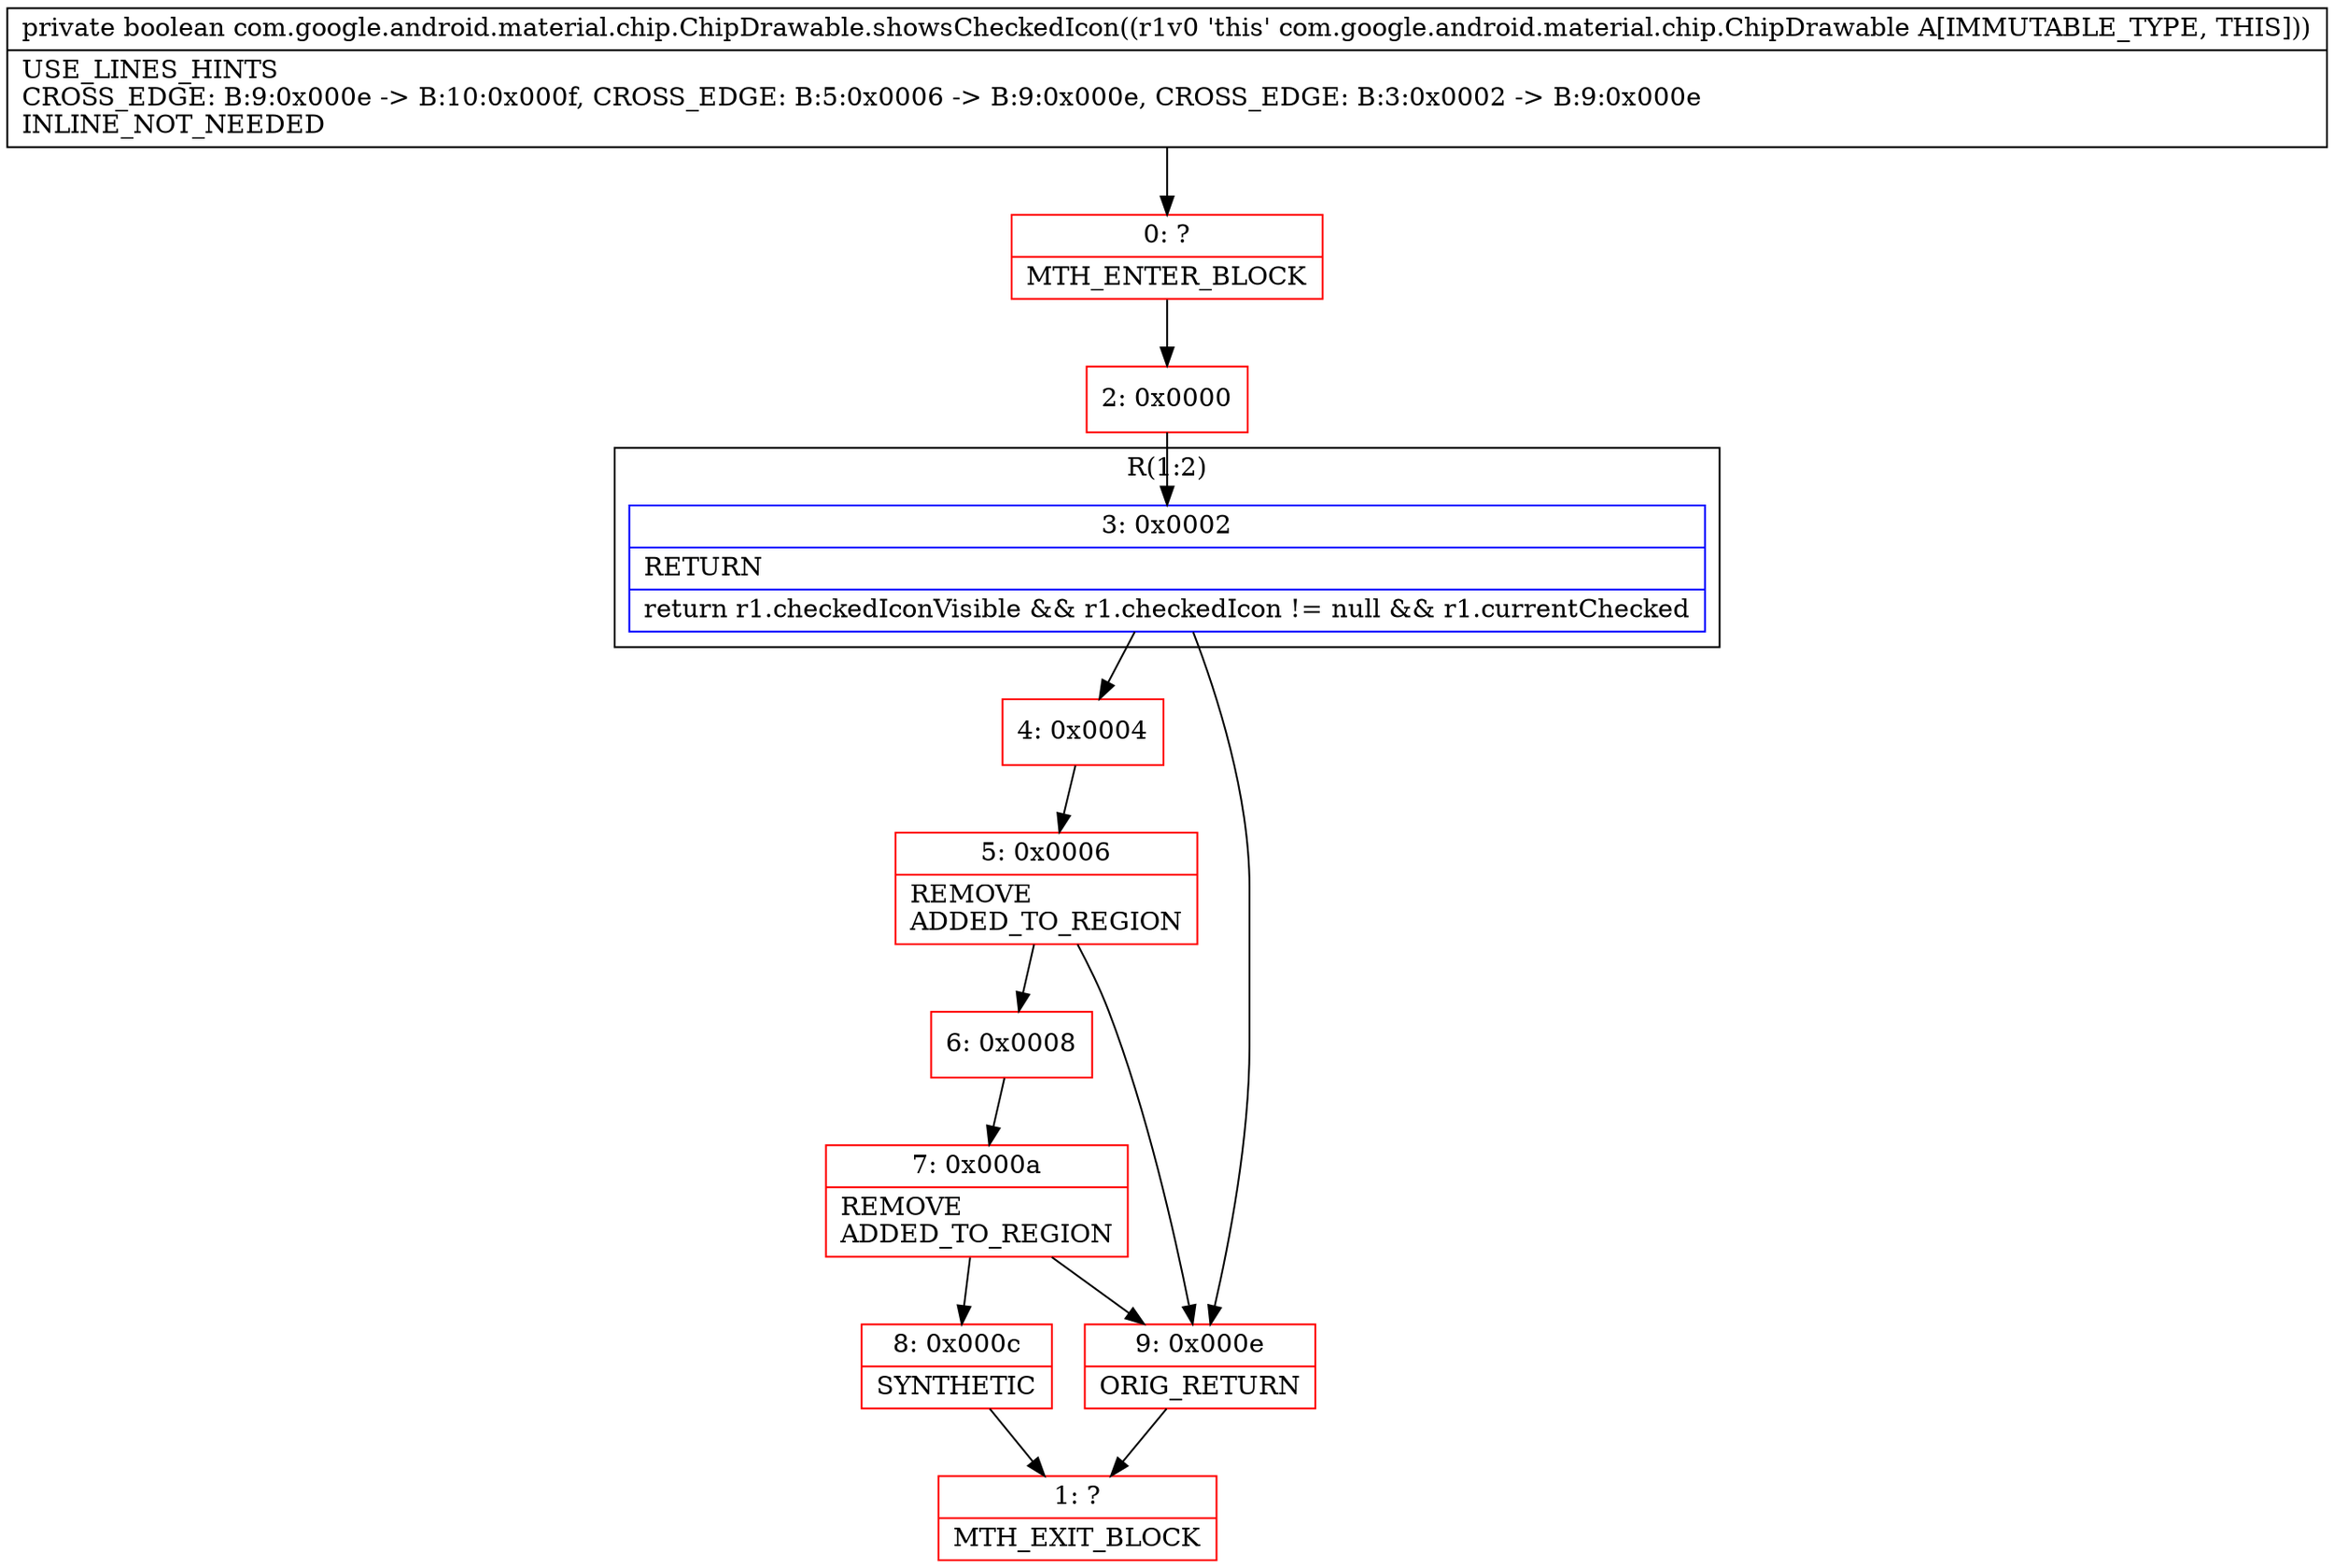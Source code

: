 digraph "CFG forcom.google.android.material.chip.ChipDrawable.showsCheckedIcon()Z" {
subgraph cluster_Region_2002251720 {
label = "R(1:2)";
node [shape=record,color=blue];
Node_3 [shape=record,label="{3\:\ 0x0002|RETURN\l|return r1.checkedIconVisible && r1.checkedIcon != null && r1.currentChecked\l}"];
}
Node_0 [shape=record,color=red,label="{0\:\ ?|MTH_ENTER_BLOCK\l}"];
Node_2 [shape=record,color=red,label="{2\:\ 0x0000}"];
Node_4 [shape=record,color=red,label="{4\:\ 0x0004}"];
Node_5 [shape=record,color=red,label="{5\:\ 0x0006|REMOVE\lADDED_TO_REGION\l}"];
Node_6 [shape=record,color=red,label="{6\:\ 0x0008}"];
Node_7 [shape=record,color=red,label="{7\:\ 0x000a|REMOVE\lADDED_TO_REGION\l}"];
Node_8 [shape=record,color=red,label="{8\:\ 0x000c|SYNTHETIC\l}"];
Node_1 [shape=record,color=red,label="{1\:\ ?|MTH_EXIT_BLOCK\l}"];
Node_9 [shape=record,color=red,label="{9\:\ 0x000e|ORIG_RETURN\l}"];
MethodNode[shape=record,label="{private boolean com.google.android.material.chip.ChipDrawable.showsCheckedIcon((r1v0 'this' com.google.android.material.chip.ChipDrawable A[IMMUTABLE_TYPE, THIS]))  | USE_LINES_HINTS\lCROSS_EDGE: B:9:0x000e \-\> B:10:0x000f, CROSS_EDGE: B:5:0x0006 \-\> B:9:0x000e, CROSS_EDGE: B:3:0x0002 \-\> B:9:0x000e\lINLINE_NOT_NEEDED\l}"];
MethodNode -> Node_0;Node_3 -> Node_4;
Node_3 -> Node_9;
Node_0 -> Node_2;
Node_2 -> Node_3;
Node_4 -> Node_5;
Node_5 -> Node_6;
Node_5 -> Node_9;
Node_6 -> Node_7;
Node_7 -> Node_8;
Node_7 -> Node_9;
Node_8 -> Node_1;
Node_9 -> Node_1;
}

